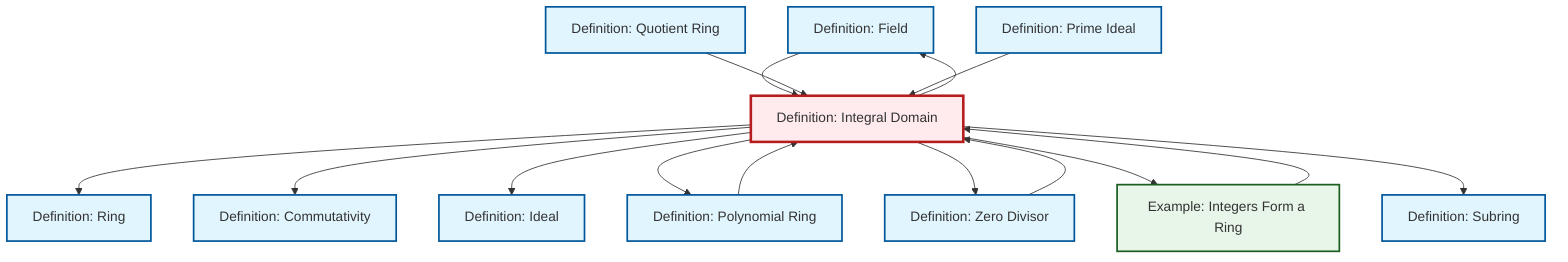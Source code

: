 graph TD
    classDef definition fill:#e1f5fe,stroke:#01579b,stroke-width:2px
    classDef theorem fill:#f3e5f5,stroke:#4a148c,stroke-width:2px
    classDef axiom fill:#fff3e0,stroke:#e65100,stroke-width:2px
    classDef example fill:#e8f5e9,stroke:#1b5e20,stroke-width:2px
    classDef current fill:#ffebee,stroke:#b71c1c,stroke-width:3px
    def-field["Definition: Field"]:::definition
    def-prime-ideal["Definition: Prime Ideal"]:::definition
    def-commutativity["Definition: Commutativity"]:::definition
    def-ideal["Definition: Ideal"]:::definition
    def-integral-domain["Definition: Integral Domain"]:::definition
    def-ring["Definition: Ring"]:::definition
    def-polynomial-ring["Definition: Polynomial Ring"]:::definition
    def-zero-divisor["Definition: Zero Divisor"]:::definition
    def-subring["Definition: Subring"]:::definition
    def-quotient-ring["Definition: Quotient Ring"]:::definition
    ex-integers-ring["Example: Integers Form a Ring"]:::example
    def-integral-domain --> def-ring
    def-zero-divisor --> def-integral-domain
    def-integral-domain --> def-field
    def-field --> def-integral-domain
    def-quotient-ring --> def-integral-domain
    def-integral-domain --> def-commutativity
    def-integral-domain --> def-ideal
    def-polynomial-ring --> def-integral-domain
    def-integral-domain --> def-polynomial-ring
    def-integral-domain --> def-zero-divisor
    def-integral-domain --> ex-integers-ring
    def-integral-domain --> def-subring
    def-prime-ideal --> def-integral-domain
    ex-integers-ring --> def-integral-domain
    class def-integral-domain current